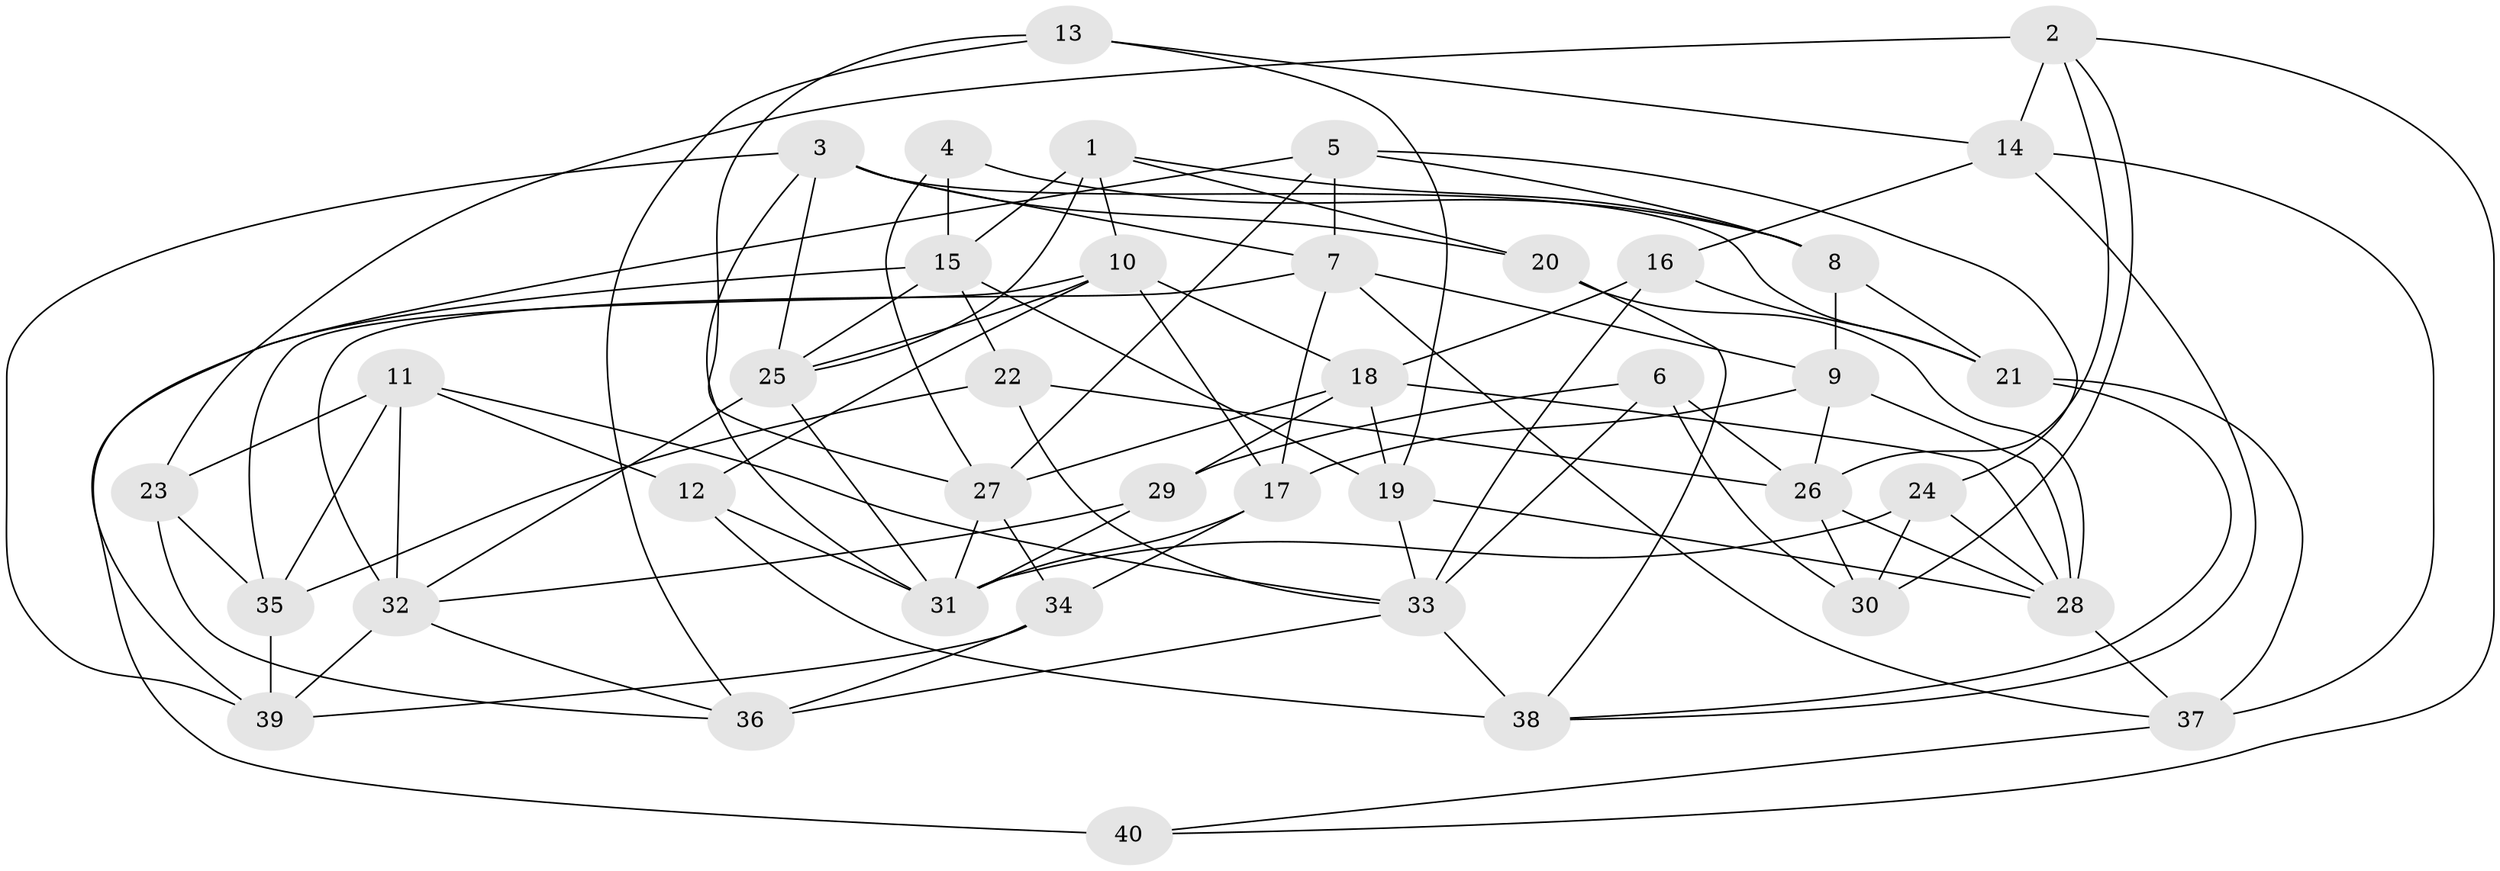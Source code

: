 // original degree distribution, {4: 1.0}
// Generated by graph-tools (version 1.1) at 2025/02/03/09/25 03:02:54]
// undirected, 40 vertices, 100 edges
graph export_dot {
graph [start="1"]
  node [color=gray90,style=filled];
  1;
  2;
  3;
  4;
  5;
  6;
  7;
  8;
  9;
  10;
  11;
  12;
  13;
  14;
  15;
  16;
  17;
  18;
  19;
  20;
  21;
  22;
  23;
  24;
  25;
  26;
  27;
  28;
  29;
  30;
  31;
  32;
  33;
  34;
  35;
  36;
  37;
  38;
  39;
  40;
  1 -- 8 [weight=1.0];
  1 -- 10 [weight=1.0];
  1 -- 15 [weight=2.0];
  1 -- 20 [weight=1.0];
  1 -- 25 [weight=1.0];
  2 -- 14 [weight=2.0];
  2 -- 23 [weight=1.0];
  2 -- 26 [weight=1.0];
  2 -- 30 [weight=1.0];
  2 -- 40 [weight=1.0];
  3 -- 7 [weight=1.0];
  3 -- 20 [weight=1.0];
  3 -- 21 [weight=1.0];
  3 -- 25 [weight=1.0];
  3 -- 31 [weight=1.0];
  3 -- 39 [weight=1.0];
  4 -- 8 [weight=1.0];
  4 -- 15 [weight=2.0];
  4 -- 27 [weight=1.0];
  5 -- 7 [weight=1.0];
  5 -- 8 [weight=2.0];
  5 -- 24 [weight=1.0];
  5 -- 27 [weight=1.0];
  5 -- 39 [weight=1.0];
  6 -- 26 [weight=1.0];
  6 -- 29 [weight=1.0];
  6 -- 30 [weight=2.0];
  6 -- 33 [weight=2.0];
  7 -- 9 [weight=1.0];
  7 -- 17 [weight=1.0];
  7 -- 32 [weight=1.0];
  7 -- 37 [weight=1.0];
  8 -- 9 [weight=1.0];
  8 -- 21 [weight=1.0];
  9 -- 17 [weight=1.0];
  9 -- 26 [weight=1.0];
  9 -- 28 [weight=2.0];
  10 -- 12 [weight=1.0];
  10 -- 17 [weight=1.0];
  10 -- 18 [weight=1.0];
  10 -- 25 [weight=1.0];
  10 -- 35 [weight=1.0];
  11 -- 12 [weight=2.0];
  11 -- 23 [weight=1.0];
  11 -- 32 [weight=1.0];
  11 -- 33 [weight=1.0];
  11 -- 35 [weight=1.0];
  12 -- 31 [weight=1.0];
  12 -- 38 [weight=2.0];
  13 -- 14 [weight=1.0];
  13 -- 19 [weight=1.0];
  13 -- 27 [weight=1.0];
  13 -- 36 [weight=1.0];
  14 -- 16 [weight=1.0];
  14 -- 37 [weight=1.0];
  14 -- 38 [weight=1.0];
  15 -- 19 [weight=2.0];
  15 -- 22 [weight=1.0];
  15 -- 25 [weight=1.0];
  15 -- 40 [weight=2.0];
  16 -- 18 [weight=1.0];
  16 -- 21 [weight=1.0];
  16 -- 33 [weight=1.0];
  17 -- 31 [weight=1.0];
  17 -- 34 [weight=2.0];
  18 -- 19 [weight=1.0];
  18 -- 27 [weight=1.0];
  18 -- 28 [weight=1.0];
  18 -- 29 [weight=1.0];
  19 -- 28 [weight=1.0];
  19 -- 33 [weight=1.0];
  20 -- 28 [weight=1.0];
  20 -- 38 [weight=1.0];
  21 -- 37 [weight=2.0];
  21 -- 38 [weight=1.0];
  22 -- 26 [weight=1.0];
  22 -- 33 [weight=1.0];
  22 -- 35 [weight=1.0];
  23 -- 35 [weight=1.0];
  23 -- 36 [weight=1.0];
  24 -- 28 [weight=1.0];
  24 -- 30 [weight=2.0];
  24 -- 31 [weight=2.0];
  25 -- 31 [weight=1.0];
  25 -- 32 [weight=1.0];
  26 -- 28 [weight=1.0];
  26 -- 30 [weight=1.0];
  27 -- 31 [weight=1.0];
  27 -- 34 [weight=1.0];
  28 -- 37 [weight=1.0];
  29 -- 31 [weight=1.0];
  29 -- 32 [weight=1.0];
  32 -- 36 [weight=1.0];
  32 -- 39 [weight=1.0];
  33 -- 36 [weight=1.0];
  33 -- 38 [weight=1.0];
  34 -- 36 [weight=2.0];
  34 -- 39 [weight=1.0];
  35 -- 39 [weight=2.0];
  37 -- 40 [weight=1.0];
}
